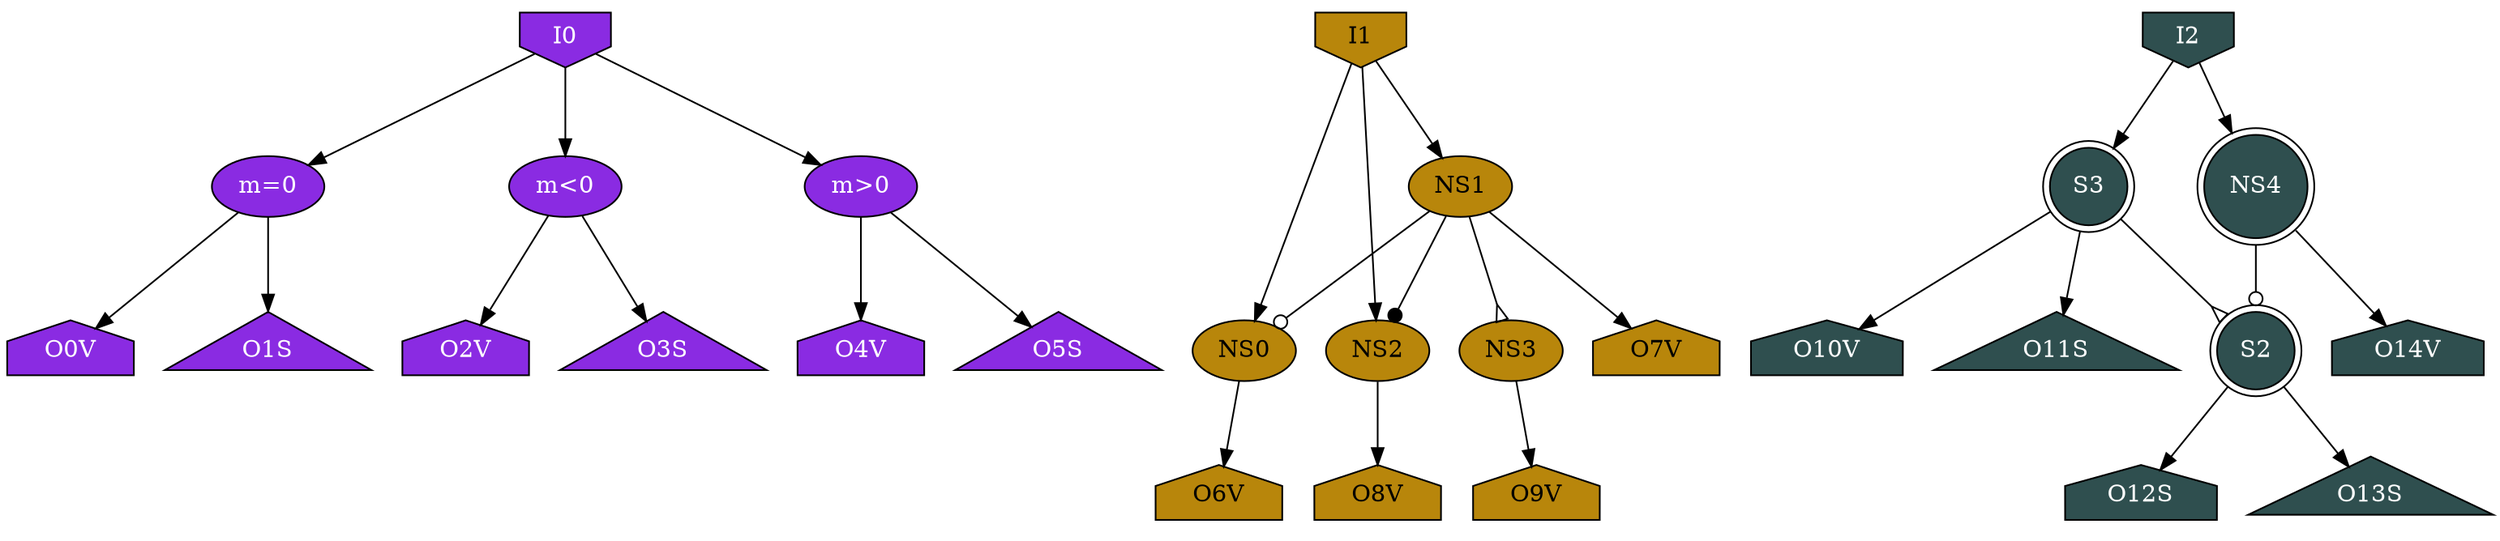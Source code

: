 digraph {
	0 [label="m=0" fillcolor=blueviolet fontcolor=white style=filled]
	1 [label="m<0" fillcolor=blueviolet fontcolor=white style=filled]
	2 [label="m>0" fillcolor=blueviolet fontcolor=white style=filled]
	In0 [label=I0 fillcolor=blueviolet fontcolor=white shape=invhouse style=filled]
	Out0 [label=O0V fillcolor=blueviolet fontcolor=white shape=house style=filled]
	0 -> Out0
	Out1 [label=O1S fillcolor=blueviolet fontcolor=white shape=triangle style=filled]
	0 -> Out1
	Out2 [label=O2V fillcolor=blueviolet fontcolor=white shape=house style=filled]
	1 -> Out2
	Out3 [label=O3S fillcolor=blueviolet fontcolor=white shape=triangle style=filled]
	1 -> Out3
	Out4 [label=O4V fillcolor=blueviolet fontcolor=white shape=house style=filled]
	2 -> Out4
	Out5 [label=O5S fillcolor=blueviolet fontcolor=white shape=triangle style=filled]
	2 -> Out5
	In0 -> 0
	In0 -> 1
	In0 -> 2
	3 [label=NS0 fillcolor=darkgoldenrod fontcolor=black style=filled]
	4 [label=NS1 fillcolor=darkgoldenrod fontcolor=black style=filled]
	5 [label=NS2 fillcolor=darkgoldenrod fontcolor=black style=filled]
	6 [label=NS3 fillcolor=darkgoldenrod fontcolor=black style=filled]
	In1 [label=I1 fillcolor=darkgoldenrod fontcolor=black shape=invhouse style=filled]
	Out6 [label=O6V fillcolor=darkgoldenrod fontcolor=black shape=house style=filled]
	3 -> Out6
	Out7 [label=O7V fillcolor=darkgoldenrod fontcolor=black shape=house style=filled]
	4 -> Out7
	Out8 [label=O8V fillcolor=darkgoldenrod fontcolor=black shape=house style=filled]
	5 -> Out8
	Out9 [label=O9V fillcolor=darkgoldenrod fontcolor=black shape=house style=filled]
	6 -> Out9
	In1 -> 3
	In1 -> 4
	In1 -> 5
	4 -> 3 [arrowhead=odot]
	4 -> 5 [arrowhead=dot]
	4 -> 6 [arrowhead=invempty]
	7 [label=S3 fillcolor=darkslategrey fontcolor=white shape=doublecircle style=filled]
	8 [label=NS4 fillcolor=darkslategrey fontcolor=white shape=doublecircle style=filled]
	9 [label=S2 fillcolor=darkslategrey fontcolor=white shape=doublecircle style=filled]
	In2 [label=I2 fillcolor=darkslategrey fontcolor=white shape=invhouse style=filled]
	Out10 [label=O10V fillcolor=darkslategrey fontcolor=white shape=house style=filled]
	7 -> Out10
	Out11 [label=O11S fillcolor=darkslategrey fontcolor=white shape=triangle style=filled]
	7 -> Out11
	Out12 [label=O12S fillcolor=darkslategrey fontcolor=white shape=house style=filled]
	9 -> Out12
	Out13 [label=O13S fillcolor=darkslategrey fontcolor=white shape=triangle style=filled]
	9 -> Out13
	Out14 [label=O14V fillcolor=darkslategrey fontcolor=white shape=house style=filled]
	8 -> Out14
	In2 -> 7
	In2 -> 8
	7 -> 9 [arrowhead=invempty]
	8 -> 9 [arrowhead=odot]
}
